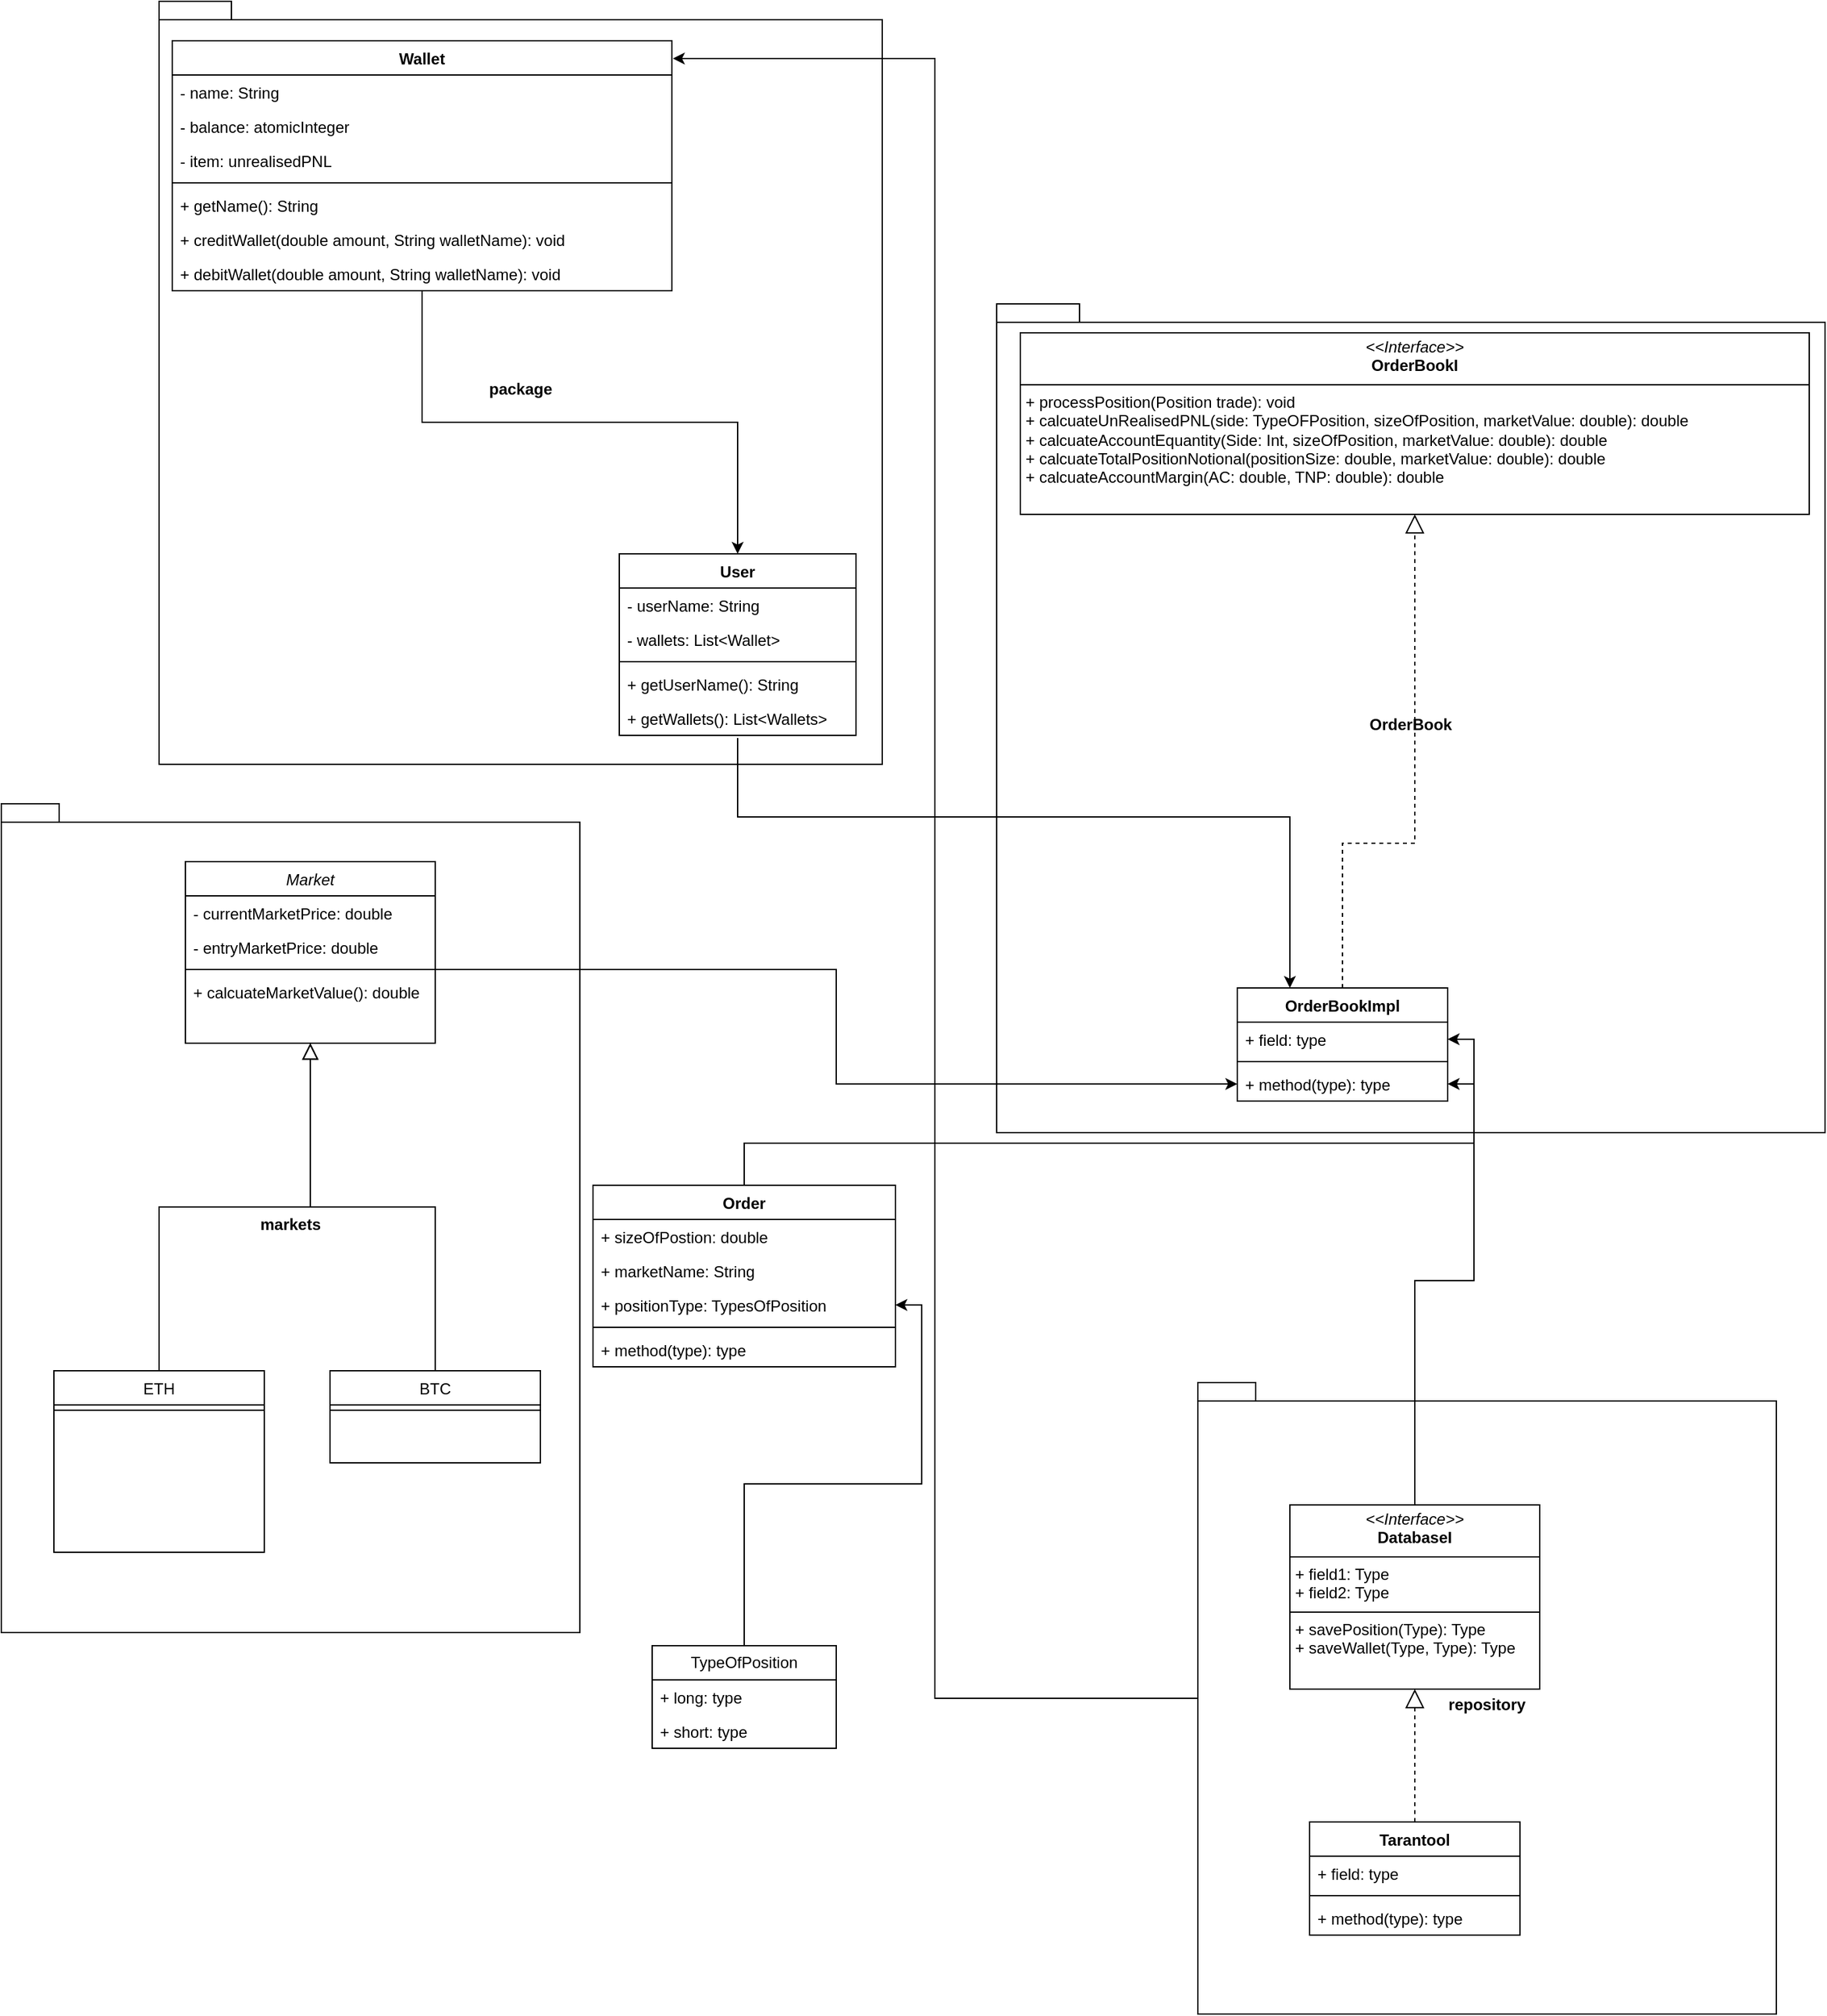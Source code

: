 <mxfile version="24.1.0" type="device" pages="2">
  <diagram id="C5RBs43oDa-KdzZeNtuy" name="ClassDiagram">
    <mxGraphModel dx="1036" dy="1871" grid="1" gridSize="10" guides="1" tooltips="1" connect="1" arrows="1" fold="1" page="1" pageScale="1" pageWidth="827" pageHeight="1169" math="0" shadow="0">
      <root>
        <mxCell id="WIyWlLk6GJQsqaUBKTNV-0" />
        <mxCell id="WIyWlLk6GJQsqaUBKTNV-1" parent="WIyWlLk6GJQsqaUBKTNV-0" />
        <mxCell id="fhXPJmBwoBWdnVWzUD49-71" value="markets" style="shape=folder;fontStyle=1;spacingTop=10;tabWidth=40;tabHeight=14;tabPosition=left;html=1;whiteSpace=wrap;" parent="WIyWlLk6GJQsqaUBKTNV-1" vertex="1">
          <mxGeometry x="70" y="600" width="440" height="630" as="geometry" />
        </mxCell>
        <mxCell id="fhXPJmBwoBWdnVWzUD49-70" value="OrderBook" style="shape=folder;fontStyle=1;spacingTop=10;tabWidth=40;tabHeight=14;tabPosition=left;html=1;whiteSpace=wrap;" parent="WIyWlLk6GJQsqaUBKTNV-1" vertex="1">
          <mxGeometry x="827" y="220" width="630" height="630" as="geometry" />
        </mxCell>
        <mxCell id="fhXPJmBwoBWdnVWzUD49-67" value="repository" style="shape=folder;fontStyle=1;spacingTop=10;tabWidth=40;tabHeight=14;tabPosition=left;html=1;whiteSpace=wrap;" parent="WIyWlLk6GJQsqaUBKTNV-1" vertex="1">
          <mxGeometry x="980" y="1040" width="440" height="480" as="geometry" />
        </mxCell>
        <mxCell id="fhXPJmBwoBWdnVWzUD49-37" value="Order" style="swimlane;fontStyle=1;align=center;verticalAlign=top;childLayout=stackLayout;horizontal=1;startSize=26;horizontalStack=0;resizeParent=1;resizeParentMax=0;resizeLast=0;collapsible=1;marginBottom=0;whiteSpace=wrap;html=1;" parent="WIyWlLk6GJQsqaUBKTNV-1" vertex="1">
          <mxGeometry x="520" y="890" width="230" height="138" as="geometry" />
        </mxCell>
        <mxCell id="fhXPJmBwoBWdnVWzUD49-38" value="+ sizeOfPostion: double" style="text;strokeColor=none;fillColor=none;align=left;verticalAlign=top;spacingLeft=4;spacingRight=4;overflow=hidden;rotatable=0;points=[[0,0.5],[1,0.5]];portConstraint=eastwest;whiteSpace=wrap;html=1;" parent="fhXPJmBwoBWdnVWzUD49-37" vertex="1">
          <mxGeometry y="26" width="230" height="26" as="geometry" />
        </mxCell>
        <mxCell id="fhXPJmBwoBWdnVWzUD49-66" value="+ marketName: String" style="text;strokeColor=none;fillColor=none;align=left;verticalAlign=top;spacingLeft=4;spacingRight=4;overflow=hidden;rotatable=0;points=[[0,0.5],[1,0.5]];portConstraint=eastwest;whiteSpace=wrap;html=1;" parent="fhXPJmBwoBWdnVWzUD49-37" vertex="1">
          <mxGeometry y="52" width="230" height="26" as="geometry" />
        </mxCell>
        <mxCell id="fhXPJmBwoBWdnVWzUD49-49" value="+ positionType: TypesOfPosition" style="text;strokeColor=none;fillColor=none;align=left;verticalAlign=top;spacingLeft=4;spacingRight=4;overflow=hidden;rotatable=0;points=[[0,0.5],[1,0.5]];portConstraint=eastwest;whiteSpace=wrap;html=1;" parent="fhXPJmBwoBWdnVWzUD49-37" vertex="1">
          <mxGeometry y="78" width="230" height="26" as="geometry" />
        </mxCell>
        <mxCell id="fhXPJmBwoBWdnVWzUD49-39" value="" style="line;strokeWidth=1;fillColor=none;align=left;verticalAlign=middle;spacingTop=-1;spacingLeft=3;spacingRight=3;rotatable=0;labelPosition=right;points=[];portConstraint=eastwest;strokeColor=inherit;" parent="fhXPJmBwoBWdnVWzUD49-37" vertex="1">
          <mxGeometry y="104" width="230" height="8" as="geometry" />
        </mxCell>
        <mxCell id="fhXPJmBwoBWdnVWzUD49-40" value="+ method(type): type" style="text;strokeColor=none;fillColor=none;align=left;verticalAlign=top;spacingLeft=4;spacingRight=4;overflow=hidden;rotatable=0;points=[[0,0.5],[1,0.5]];portConstraint=eastwest;whiteSpace=wrap;html=1;" parent="fhXPJmBwoBWdnVWzUD49-37" vertex="1">
          <mxGeometry y="112" width="230" height="26" as="geometry" />
        </mxCell>
        <mxCell id="fhXPJmBwoBWdnVWzUD49-20" value="Tarantool" style="swimlane;fontStyle=1;align=center;verticalAlign=top;childLayout=stackLayout;horizontal=1;startSize=26;horizontalStack=0;resizeParent=1;resizeParentMax=0;resizeLast=0;collapsible=1;marginBottom=0;whiteSpace=wrap;html=1;" parent="WIyWlLk6GJQsqaUBKTNV-1" vertex="1">
          <mxGeometry x="1065" y="1374" width="160" height="86" as="geometry" />
        </mxCell>
        <mxCell id="fhXPJmBwoBWdnVWzUD49-21" value="+ field: type" style="text;strokeColor=none;fillColor=none;align=left;verticalAlign=top;spacingLeft=4;spacingRight=4;overflow=hidden;rotatable=0;points=[[0,0.5],[1,0.5]];portConstraint=eastwest;whiteSpace=wrap;html=1;" parent="fhXPJmBwoBWdnVWzUD49-20" vertex="1">
          <mxGeometry y="26" width="160" height="26" as="geometry" />
        </mxCell>
        <mxCell id="fhXPJmBwoBWdnVWzUD49-22" value="" style="line;strokeWidth=1;fillColor=none;align=left;verticalAlign=middle;spacingTop=-1;spacingLeft=3;spacingRight=3;rotatable=0;labelPosition=right;points=[];portConstraint=eastwest;strokeColor=inherit;" parent="fhXPJmBwoBWdnVWzUD49-20" vertex="1">
          <mxGeometry y="52" width="160" height="8" as="geometry" />
        </mxCell>
        <mxCell id="fhXPJmBwoBWdnVWzUD49-23" value="+ method(type): type" style="text;strokeColor=none;fillColor=none;align=left;verticalAlign=top;spacingLeft=4;spacingRight=4;overflow=hidden;rotatable=0;points=[[0,0.5],[1,0.5]];portConstraint=eastwest;whiteSpace=wrap;html=1;" parent="fhXPJmBwoBWdnVWzUD49-20" vertex="1">
          <mxGeometry y="60" width="160" height="26" as="geometry" />
        </mxCell>
        <mxCell id="fhXPJmBwoBWdnVWzUD49-19" value="&lt;p style=&quot;margin:0px;margin-top:4px;text-align:center;&quot;&gt;&lt;i&gt;&amp;lt;&amp;lt;Interface&amp;gt;&amp;gt;&lt;/i&gt;&lt;br&gt;&lt;b&gt;DatabaseI&lt;/b&gt;&lt;/p&gt;&lt;hr size=&quot;1&quot; style=&quot;border-style:solid;&quot;&gt;&lt;p style=&quot;margin:0px;margin-left:4px;&quot;&gt;+ field1: Type&lt;br&gt;+ field2: Type&lt;/p&gt;&lt;hr size=&quot;1&quot; style=&quot;border-style:solid;&quot;&gt;&lt;p style=&quot;margin:0px;margin-left:4px;&quot;&gt;+ savePosition(Type): Type&lt;br&gt;+ saveWallet(Type, Type): Type&lt;/p&gt;" style="verticalAlign=top;align=left;overflow=fill;html=1;whiteSpace=wrap;" parent="WIyWlLk6GJQsqaUBKTNV-1" vertex="1">
          <mxGeometry x="1050" y="1133" width="190" height="140" as="geometry" />
        </mxCell>
        <mxCell id="fhXPJmBwoBWdnVWzUD49-25" value="" style="endArrow=block;dashed=1;endFill=0;endSize=12;html=1;rounded=0;entryX=0.5;entryY=1;entryDx=0;entryDy=0;exitX=0.5;exitY=0;exitDx=0;exitDy=0;" parent="WIyWlLk6GJQsqaUBKTNV-1" source="fhXPJmBwoBWdnVWzUD49-20" target="fhXPJmBwoBWdnVWzUD49-19" edge="1">
          <mxGeometry width="160" relative="1" as="geometry">
            <mxPoint x="580" y="1231" as="sourcePoint" />
            <mxPoint x="740" y="1231" as="targetPoint" />
          </mxGeometry>
        </mxCell>
        <mxCell id="fhXPJmBwoBWdnVWzUD49-69" value="package" style="shape=folder;fontStyle=1;spacingTop=10;tabWidth=40;tabHeight=14;tabPosition=left;html=1;whiteSpace=wrap;" parent="WIyWlLk6GJQsqaUBKTNV-1" vertex="1">
          <mxGeometry x="190" y="-10" width="550" height="580" as="geometry" />
        </mxCell>
        <mxCell id="fhXPJmBwoBWdnVWzUD49-29" value="Wallet" style="swimlane;fontStyle=1;align=center;verticalAlign=top;childLayout=stackLayout;horizontal=1;startSize=26;horizontalStack=0;resizeParent=1;resizeParentMax=0;resizeLast=0;collapsible=1;marginBottom=0;whiteSpace=wrap;html=1;" parent="WIyWlLk6GJQsqaUBKTNV-1" vertex="1">
          <mxGeometry x="200" y="20" width="380" height="190" as="geometry" />
        </mxCell>
        <mxCell id="fhXPJmBwoBWdnVWzUD49-30" value="- name: String" style="text;strokeColor=none;fillColor=none;align=left;verticalAlign=top;spacingLeft=4;spacingRight=4;overflow=hidden;rotatable=0;points=[[0,0.5],[1,0.5]];portConstraint=eastwest;whiteSpace=wrap;html=1;" parent="fhXPJmBwoBWdnVWzUD49-29" vertex="1">
          <mxGeometry y="26" width="380" height="26" as="geometry" />
        </mxCell>
        <mxCell id="fhXPJmBwoBWdnVWzUD49-11" value="- balance: atomicInteger" style="text;strokeColor=none;fillColor=none;align=left;verticalAlign=top;spacingLeft=4;spacingRight=4;overflow=hidden;rotatable=0;points=[[0,0.5],[1,0.5]];portConstraint=eastwest;whiteSpace=wrap;html=1;" parent="fhXPJmBwoBWdnVWzUD49-29" vertex="1">
          <mxGeometry y="52" width="380" height="26" as="geometry" />
        </mxCell>
        <mxCell id="fhXPJmBwoBWdnVWzUD49-44" value="- item: unrealisedPNL" style="text;strokeColor=none;fillColor=none;align=left;verticalAlign=top;spacingLeft=4;spacingRight=4;overflow=hidden;rotatable=0;points=[[0,0.5],[1,0.5]];portConstraint=eastwest;whiteSpace=wrap;html=1;" parent="fhXPJmBwoBWdnVWzUD49-29" vertex="1">
          <mxGeometry y="78" width="380" height="26" as="geometry" />
        </mxCell>
        <mxCell id="fhXPJmBwoBWdnVWzUD49-31" value="" style="line;strokeWidth=1;fillColor=none;align=left;verticalAlign=middle;spacingTop=-1;spacingLeft=3;spacingRight=3;rotatable=0;labelPosition=right;points=[];portConstraint=eastwest;strokeColor=inherit;" parent="fhXPJmBwoBWdnVWzUD49-29" vertex="1">
          <mxGeometry y="104" width="380" height="8" as="geometry" />
        </mxCell>
        <mxCell id="fhXPJmBwoBWdnVWzUD49-32" value="+ getName(): String" style="text;strokeColor=none;fillColor=none;align=left;verticalAlign=top;spacingLeft=4;spacingRight=4;overflow=hidden;rotatable=0;points=[[0,0.5],[1,0.5]];portConstraint=eastwest;whiteSpace=wrap;html=1;" parent="fhXPJmBwoBWdnVWzUD49-29" vertex="1">
          <mxGeometry y="112" width="380" height="26" as="geometry" />
        </mxCell>
        <mxCell id="fhXPJmBwoBWdnVWzUD49-42" value="+ creditWallet(double amount, String walletName): void" style="text;strokeColor=none;fillColor=none;align=left;verticalAlign=top;spacingLeft=4;spacingRight=4;overflow=hidden;rotatable=0;points=[[0,0.5],[1,0.5]];portConstraint=eastwest;whiteSpace=wrap;html=1;" parent="fhXPJmBwoBWdnVWzUD49-29" vertex="1">
          <mxGeometry y="138" width="380" height="26" as="geometry" />
        </mxCell>
        <mxCell id="fhXPJmBwoBWdnVWzUD49-43" value="+ debitWallet(double amount, String walletName): void" style="text;strokeColor=none;fillColor=none;align=left;verticalAlign=top;spacingLeft=4;spacingRight=4;overflow=hidden;rotatable=0;points=[[0,0.5],[1,0.5]];portConstraint=eastwest;whiteSpace=wrap;html=1;" parent="fhXPJmBwoBWdnVWzUD49-29" vertex="1">
          <mxGeometry y="164" width="380" height="26" as="geometry" />
        </mxCell>
        <mxCell id="fhXPJmBwoBWdnVWzUD49-47" style="edgeStyle=orthogonalEdgeStyle;rounded=0;orthogonalLoop=1;jettySize=auto;html=1;entryX=0.5;entryY=0;entryDx=0;entryDy=0;" parent="WIyWlLk6GJQsqaUBKTNV-1" source="fhXPJmBwoBWdnVWzUD49-29" target="fhXPJmBwoBWdnVWzUD49-10" edge="1">
          <mxGeometry relative="1" as="geometry" />
        </mxCell>
        <mxCell id="fhXPJmBwoBWdnVWzUD49-10" value="User" style="swimlane;fontStyle=1;align=center;verticalAlign=top;childLayout=stackLayout;horizontal=1;startSize=26;horizontalStack=0;resizeParent=1;resizeParentMax=0;resizeLast=0;collapsible=1;marginBottom=0;whiteSpace=wrap;html=1;" parent="WIyWlLk6GJQsqaUBKTNV-1" vertex="1">
          <mxGeometry x="540" y="410" width="180" height="138" as="geometry" />
        </mxCell>
        <mxCell id="fhXPJmBwoBWdnVWzUD49-27" value="- userName: String" style="text;strokeColor=none;fillColor=none;align=left;verticalAlign=top;spacingLeft=4;spacingRight=4;overflow=hidden;rotatable=0;points=[[0,0.5],[1,0.5]];portConstraint=eastwest;whiteSpace=wrap;html=1;" parent="fhXPJmBwoBWdnVWzUD49-10" vertex="1">
          <mxGeometry y="26" width="180" height="26" as="geometry" />
        </mxCell>
        <mxCell id="fhXPJmBwoBWdnVWzUD49-36" value="- wallets: List&amp;lt;Wallet&amp;gt;" style="text;strokeColor=none;fillColor=none;align=left;verticalAlign=top;spacingLeft=4;spacingRight=4;overflow=hidden;rotatable=0;points=[[0,0.5],[1,0.5]];portConstraint=eastwest;whiteSpace=wrap;html=1;" parent="fhXPJmBwoBWdnVWzUD49-10" vertex="1">
          <mxGeometry y="52" width="180" height="26" as="geometry" />
        </mxCell>
        <mxCell id="fhXPJmBwoBWdnVWzUD49-12" value="" style="line;strokeWidth=1;fillColor=none;align=left;verticalAlign=middle;spacingTop=-1;spacingLeft=3;spacingRight=3;rotatable=0;labelPosition=right;points=[];portConstraint=eastwest;strokeColor=inherit;" parent="fhXPJmBwoBWdnVWzUD49-10" vertex="1">
          <mxGeometry y="78" width="180" height="8" as="geometry" />
        </mxCell>
        <mxCell id="fhXPJmBwoBWdnVWzUD49-13" value="+ getUserName(): String" style="text;strokeColor=none;fillColor=none;align=left;verticalAlign=top;spacingLeft=4;spacingRight=4;overflow=hidden;rotatable=0;points=[[0,0.5],[1,0.5]];portConstraint=eastwest;whiteSpace=wrap;html=1;" parent="fhXPJmBwoBWdnVWzUD49-10" vertex="1">
          <mxGeometry y="86" width="180" height="26" as="geometry" />
        </mxCell>
        <mxCell id="fhXPJmBwoBWdnVWzUD49-35" value="+ getWallets(): List&amp;lt;Wallets&amp;gt;" style="text;strokeColor=none;fillColor=none;align=left;verticalAlign=top;spacingLeft=4;spacingRight=4;overflow=hidden;rotatable=0;points=[[0,0.5],[1,0.5]];portConstraint=eastwest;whiteSpace=wrap;html=1;" parent="fhXPJmBwoBWdnVWzUD49-10" vertex="1">
          <mxGeometry y="112" width="180" height="26" as="geometry" />
        </mxCell>
        <mxCell id="fhXPJmBwoBWdnVWzUD49-68" style="edgeStyle=orthogonalEdgeStyle;rounded=0;orthogonalLoop=1;jettySize=auto;html=1;entryX=1.002;entryY=0.071;entryDx=0;entryDy=0;entryPerimeter=0;" parent="WIyWlLk6GJQsqaUBKTNV-1" source="fhXPJmBwoBWdnVWzUD49-67" target="fhXPJmBwoBWdnVWzUD49-29" edge="1">
          <mxGeometry relative="1" as="geometry" />
        </mxCell>
        <mxCell id="fhXPJmBwoBWdnVWzUD49-4" value="&lt;p style=&quot;margin:0px;margin-top:4px;text-align:center;&quot;&gt;&lt;i&gt;&amp;lt;&amp;lt;Interface&amp;gt;&amp;gt;&lt;/i&gt;&lt;br&gt;&lt;b&gt;OrderBookI&lt;/b&gt;&lt;/p&gt;&lt;hr size=&quot;1&quot; style=&quot;border-style:solid;&quot;&gt;&lt;p style=&quot;margin:0px;margin-left:4px;&quot;&gt;+ processPosition(Position trade): void&lt;br&gt;+&lt;span style=&quot;background-color: initial;&quot;&gt;&amp;nbsp;calcuateUnRealisedPNL(side: TypeOFPosition, sizeOfPosition, marketValue: double): double&lt;/span&gt;&lt;/p&gt;&lt;p style=&quot;margin:0px;margin-left:4px;&quot;&gt;+ calcuateAccountEquantity(Side: Int, sizeOfPosition, marketValue: double): double&lt;br&gt;&lt;/p&gt;&lt;p style=&quot;margin:0px;margin-left:4px;&quot;&gt;+ calcuateTotalPositionNotional(positionSize: double, marketValue: double): double&lt;br&gt;&lt;/p&gt;&lt;p style=&quot;margin:0px;margin-left:4px;&quot;&gt;+ calcuateAccountMargin(AC: double, TNP: double): double&lt;br&gt;&lt;/p&gt;" style="verticalAlign=top;align=left;overflow=fill;html=1;whiteSpace=wrap;" parent="WIyWlLk6GJQsqaUBKTNV-1" vertex="1">
          <mxGeometry x="845" y="242" width="600" height="138" as="geometry" />
        </mxCell>
        <mxCell id="fhXPJmBwoBWdnVWzUD49-9" value="" style="endArrow=block;dashed=1;endFill=0;endSize=12;html=1;rounded=0;exitX=0.5;exitY=0;exitDx=0;exitDy=0;entryX=0.5;entryY=1;entryDx=0;entryDy=0;" parent="WIyWlLk6GJQsqaUBKTNV-1" source="fhXPJmBwoBWdnVWzUD49-5" target="fhXPJmBwoBWdnVWzUD49-4" edge="1">
          <mxGeometry width="160" relative="1" as="geometry">
            <mxPoint x="540" y="500" as="sourcePoint" />
            <mxPoint x="700" y="500" as="targetPoint" />
            <Array as="points">
              <mxPoint x="1090" y="670" />
              <mxPoint x="1090" y="630" />
              <mxPoint x="1145" y="630" />
            </Array>
          </mxGeometry>
        </mxCell>
        <mxCell id="fhXPJmBwoBWdnVWzUD49-5" value="OrderBookImpl" style="swimlane;fontStyle=1;align=center;verticalAlign=top;childLayout=stackLayout;horizontal=1;startSize=26;horizontalStack=0;resizeParent=1;resizeParentMax=0;resizeLast=0;collapsible=1;marginBottom=0;whiteSpace=wrap;html=1;" parent="WIyWlLk6GJQsqaUBKTNV-1" vertex="1">
          <mxGeometry x="1010" y="740" width="160" height="86" as="geometry" />
        </mxCell>
        <mxCell id="fhXPJmBwoBWdnVWzUD49-6" value="+ field: type" style="text;strokeColor=none;fillColor=none;align=left;verticalAlign=top;spacingLeft=4;spacingRight=4;overflow=hidden;rotatable=0;points=[[0,0.5],[1,0.5]];portConstraint=eastwest;whiteSpace=wrap;html=1;" parent="fhXPJmBwoBWdnVWzUD49-5" vertex="1">
          <mxGeometry y="26" width="160" height="26" as="geometry" />
        </mxCell>
        <mxCell id="fhXPJmBwoBWdnVWzUD49-7" value="" style="line;strokeWidth=1;fillColor=none;align=left;verticalAlign=middle;spacingTop=-1;spacingLeft=3;spacingRight=3;rotatable=0;labelPosition=right;points=[];portConstraint=eastwest;strokeColor=inherit;" parent="fhXPJmBwoBWdnVWzUD49-5" vertex="1">
          <mxGeometry y="52" width="160" height="8" as="geometry" />
        </mxCell>
        <mxCell id="fhXPJmBwoBWdnVWzUD49-8" value="+ method(type): type" style="text;strokeColor=none;fillColor=none;align=left;verticalAlign=top;spacingLeft=4;spacingRight=4;overflow=hidden;rotatable=0;points=[[0,0.5],[1,0.5]];portConstraint=eastwest;whiteSpace=wrap;html=1;" parent="fhXPJmBwoBWdnVWzUD49-5" vertex="1">
          <mxGeometry y="60" width="160" height="26" as="geometry" />
        </mxCell>
        <mxCell id="fhXPJmBwoBWdnVWzUD49-16" style="edgeStyle=orthogonalEdgeStyle;rounded=0;orthogonalLoop=1;jettySize=auto;html=1;entryX=0.25;entryY=0;entryDx=0;entryDy=0;" parent="WIyWlLk6GJQsqaUBKTNV-1" target="fhXPJmBwoBWdnVWzUD49-5" edge="1">
          <mxGeometry relative="1" as="geometry">
            <mxPoint x="630" y="550" as="sourcePoint" />
            <Array as="points">
              <mxPoint x="630" y="610" />
              <mxPoint x="1050" y="610" />
            </Array>
          </mxGeometry>
        </mxCell>
        <mxCell id="fhXPJmBwoBWdnVWzUD49-56" style="edgeStyle=orthogonalEdgeStyle;rounded=0;orthogonalLoop=1;jettySize=auto;html=1;entryX=0;entryY=0.5;entryDx=0;entryDy=0;" parent="WIyWlLk6GJQsqaUBKTNV-1" source="zkfFHV4jXpPFQw0GAbJ--4" target="fhXPJmBwoBWdnVWzUD49-8" edge="1">
          <mxGeometry relative="1" as="geometry" />
        </mxCell>
        <mxCell id="fhXPJmBwoBWdnVWzUD49-28" style="edgeStyle=orthogonalEdgeStyle;rounded=0;orthogonalLoop=1;jettySize=auto;html=1;entryX=1;entryY=0.5;entryDx=0;entryDy=0;" parent="WIyWlLk6GJQsqaUBKTNV-1" source="fhXPJmBwoBWdnVWzUD49-19" target="fhXPJmBwoBWdnVWzUD49-6" edge="1">
          <mxGeometry relative="1" as="geometry" />
        </mxCell>
        <mxCell id="fhXPJmBwoBWdnVWzUD49-41" style="edgeStyle=orthogonalEdgeStyle;rounded=0;orthogonalLoop=1;jettySize=auto;html=1;entryX=1;entryY=0.5;entryDx=0;entryDy=0;" parent="WIyWlLk6GJQsqaUBKTNV-1" source="fhXPJmBwoBWdnVWzUD49-37" target="fhXPJmBwoBWdnVWzUD49-8" edge="1">
          <mxGeometry relative="1" as="geometry" />
        </mxCell>
        <mxCell id="zkfFHV4jXpPFQw0GAbJ--0" value="Market" style="swimlane;fontStyle=2;align=center;verticalAlign=top;childLayout=stackLayout;horizontal=1;startSize=26;horizontalStack=0;resizeParent=1;resizeLast=0;collapsible=1;marginBottom=0;rounded=0;shadow=0;strokeWidth=1;" parent="WIyWlLk6GJQsqaUBKTNV-1" vertex="1">
          <mxGeometry x="210" y="644" width="190" height="138" as="geometry">
            <mxRectangle x="230" y="140" width="160" height="26" as="alternateBounds" />
          </mxGeometry>
        </mxCell>
        <mxCell id="zkfFHV4jXpPFQw0GAbJ--2" value="- currentMarketPrice: double" style="text;align=left;verticalAlign=top;spacingLeft=4;spacingRight=4;overflow=hidden;rotatable=0;points=[[0,0.5],[1,0.5]];portConstraint=eastwest;rounded=0;shadow=0;html=0;" parent="zkfFHV4jXpPFQw0GAbJ--0" vertex="1">
          <mxGeometry y="26" width="190" height="26" as="geometry" />
        </mxCell>
        <mxCell id="zkfFHV4jXpPFQw0GAbJ--3" value="- entryMarketPrice: double" style="text;align=left;verticalAlign=top;spacingLeft=4;spacingRight=4;overflow=hidden;rotatable=0;points=[[0,0.5],[1,0.5]];portConstraint=eastwest;rounded=0;shadow=0;html=0;" parent="zkfFHV4jXpPFQw0GAbJ--0" vertex="1">
          <mxGeometry y="52" width="190" height="26" as="geometry" />
        </mxCell>
        <mxCell id="zkfFHV4jXpPFQw0GAbJ--4" value="" style="line;html=1;strokeWidth=1;align=left;verticalAlign=middle;spacingTop=-1;spacingLeft=3;spacingRight=3;rotatable=0;labelPosition=right;points=[];portConstraint=eastwest;" parent="zkfFHV4jXpPFQw0GAbJ--0" vertex="1">
          <mxGeometry y="78" width="190" height="8" as="geometry" />
        </mxCell>
        <mxCell id="4oNLJHua5KfpWHmig3Dn-5" value="+ calcuateMarketValue(): double" style="text;strokeColor=none;fillColor=none;align=left;verticalAlign=top;spacingLeft=4;spacingRight=4;overflow=hidden;rotatable=0;points=[[0,0.5],[1,0.5]];portConstraint=eastwest;whiteSpace=wrap;html=1;" parent="zkfFHV4jXpPFQw0GAbJ--0" vertex="1">
          <mxGeometry y="86" width="190" height="26" as="geometry" />
        </mxCell>
        <mxCell id="zkfFHV4jXpPFQw0GAbJ--6" value="ETH" style="swimlane;fontStyle=0;align=center;verticalAlign=top;childLayout=stackLayout;horizontal=1;startSize=26;horizontalStack=0;resizeParent=1;resizeLast=0;collapsible=1;marginBottom=0;rounded=0;shadow=0;strokeWidth=1;" parent="WIyWlLk6GJQsqaUBKTNV-1" vertex="1">
          <mxGeometry x="110" y="1031" width="160" height="138" as="geometry">
            <mxRectangle x="130" y="380" width="160" height="26" as="alternateBounds" />
          </mxGeometry>
        </mxCell>
        <mxCell id="zkfFHV4jXpPFQw0GAbJ--9" value="" style="line;html=1;strokeWidth=1;align=left;verticalAlign=middle;spacingTop=-1;spacingLeft=3;spacingRight=3;rotatable=0;labelPosition=right;points=[];portConstraint=eastwest;" parent="zkfFHV4jXpPFQw0GAbJ--6" vertex="1">
          <mxGeometry y="26" width="160" height="8" as="geometry" />
        </mxCell>
        <mxCell id="zkfFHV4jXpPFQw0GAbJ--13" value="BTC" style="swimlane;fontStyle=0;align=center;verticalAlign=top;childLayout=stackLayout;horizontal=1;startSize=26;horizontalStack=0;resizeParent=1;resizeLast=0;collapsible=1;marginBottom=0;rounded=0;shadow=0;strokeWidth=1;" parent="WIyWlLk6GJQsqaUBKTNV-1" vertex="1">
          <mxGeometry x="320" y="1031" width="160" height="70" as="geometry">
            <mxRectangle x="340" y="380" width="170" height="26" as="alternateBounds" />
          </mxGeometry>
        </mxCell>
        <mxCell id="zkfFHV4jXpPFQw0GAbJ--15" value="" style="line;html=1;strokeWidth=1;align=left;verticalAlign=middle;spacingTop=-1;spacingLeft=3;spacingRight=3;rotatable=0;labelPosition=right;points=[];portConstraint=eastwest;" parent="zkfFHV4jXpPFQw0GAbJ--13" vertex="1">
          <mxGeometry y="26" width="160" height="8" as="geometry" />
        </mxCell>
        <mxCell id="zkfFHV4jXpPFQw0GAbJ--16" value="" style="endArrow=block;endSize=10;endFill=0;shadow=0;strokeWidth=1;rounded=0;curved=0;edgeStyle=elbowEdgeStyle;elbow=vertical;" parent="WIyWlLk6GJQsqaUBKTNV-1" source="zkfFHV4jXpPFQw0GAbJ--13" target="zkfFHV4jXpPFQw0GAbJ--0" edge="1">
          <mxGeometry width="160" relative="1" as="geometry">
            <mxPoint x="200" y="1044" as="sourcePoint" />
            <mxPoint x="300" y="942" as="targetPoint" />
          </mxGeometry>
        </mxCell>
        <mxCell id="zkfFHV4jXpPFQw0GAbJ--12" value="" style="endArrow=block;endSize=10;endFill=0;shadow=0;strokeWidth=1;rounded=0;curved=0;edgeStyle=elbowEdgeStyle;elbow=vertical;" parent="WIyWlLk6GJQsqaUBKTNV-1" source="zkfFHV4jXpPFQw0GAbJ--6" target="zkfFHV4jXpPFQw0GAbJ--0" edge="1">
          <mxGeometry width="160" relative="1" as="geometry">
            <mxPoint x="190" y="874" as="sourcePoint" />
            <mxPoint x="190" y="874" as="targetPoint" />
          </mxGeometry>
        </mxCell>
        <mxCell id="fhXPJmBwoBWdnVWzUD49-87" style="edgeStyle=orthogonalEdgeStyle;rounded=0;orthogonalLoop=1;jettySize=auto;html=1;entryX=1;entryY=0.5;entryDx=0;entryDy=0;" parent="WIyWlLk6GJQsqaUBKTNV-1" source="fhXPJmBwoBWdnVWzUD49-83" target="fhXPJmBwoBWdnVWzUD49-49" edge="1">
          <mxGeometry relative="1" as="geometry" />
        </mxCell>
        <mxCell id="fhXPJmBwoBWdnVWzUD49-83" value="TypeOfPosition" style="swimlane;fontStyle=0;childLayout=stackLayout;horizontal=1;startSize=26;fillColor=none;horizontalStack=0;resizeParent=1;resizeParentMax=0;resizeLast=0;collapsible=1;marginBottom=0;whiteSpace=wrap;html=1;" parent="WIyWlLk6GJQsqaUBKTNV-1" vertex="1">
          <mxGeometry x="565" y="1240" width="140" height="78" as="geometry" />
        </mxCell>
        <mxCell id="fhXPJmBwoBWdnVWzUD49-84" value="+ long: type" style="text;strokeColor=none;fillColor=none;align=left;verticalAlign=top;spacingLeft=4;spacingRight=4;overflow=hidden;rotatable=0;points=[[0,0.5],[1,0.5]];portConstraint=eastwest;whiteSpace=wrap;html=1;" parent="fhXPJmBwoBWdnVWzUD49-83" vertex="1">
          <mxGeometry y="26" width="140" height="26" as="geometry" />
        </mxCell>
        <mxCell id="fhXPJmBwoBWdnVWzUD49-85" value="+ short: type" style="text;strokeColor=none;fillColor=none;align=left;verticalAlign=top;spacingLeft=4;spacingRight=4;overflow=hidden;rotatable=0;points=[[0,0.5],[1,0.5]];portConstraint=eastwest;whiteSpace=wrap;html=1;" parent="fhXPJmBwoBWdnVWzUD49-83" vertex="1">
          <mxGeometry y="52" width="140" height="26" as="geometry" />
        </mxCell>
      </root>
    </mxGraphModel>
  </diagram>
  <diagram id="W6zKqfTzjmTnus5-9HNB" name="DB-Entity">
    <mxGraphModel dx="1863" dy="702" grid="1" gridSize="10" guides="1" tooltips="1" connect="1" arrows="1" fold="1" page="1" pageScale="1" pageWidth="827" pageHeight="1169" math="0" shadow="0">
      <root>
        <mxCell id="0" />
        <mxCell id="1" parent="0" />
        <mxCell id="6IONV0AU6iBCDfEvshBB-1" value="Position" style="shape=table;startSize=30;container=1;collapsible=1;childLayout=tableLayout;fixedRows=1;rowLines=0;fontStyle=1;align=center;resizeLast=1;html=1;" parent="1" vertex="1">
          <mxGeometry x="40" y="330" width="180" height="240" as="geometry" />
        </mxCell>
        <mxCell id="6IONV0AU6iBCDfEvshBB-2" value="" style="shape=tableRow;horizontal=0;startSize=0;swimlaneHead=0;swimlaneBody=0;fillColor=none;collapsible=0;dropTarget=0;points=[[0,0.5],[1,0.5]];portConstraint=eastwest;top=0;left=0;right=0;bottom=1;" parent="6IONV0AU6iBCDfEvshBB-1" vertex="1">
          <mxGeometry y="30" width="180" height="30" as="geometry" />
        </mxCell>
        <mxCell id="6IONV0AU6iBCDfEvshBB-3" value="PK" style="shape=partialRectangle;connectable=0;fillColor=none;top=0;left=0;bottom=0;right=0;fontStyle=1;overflow=hidden;whiteSpace=wrap;html=1;" parent="6IONV0AU6iBCDfEvshBB-2" vertex="1">
          <mxGeometry width="30" height="30" as="geometry">
            <mxRectangle width="30" height="30" as="alternateBounds" />
          </mxGeometry>
        </mxCell>
        <mxCell id="6IONV0AU6iBCDfEvshBB-4" value="positionID" style="shape=partialRectangle;connectable=0;fillColor=none;top=0;left=0;bottom=0;right=0;align=left;spacingLeft=6;fontStyle=5;overflow=hidden;whiteSpace=wrap;html=1;" parent="6IONV0AU6iBCDfEvshBB-2" vertex="1">
          <mxGeometry x="30" width="150" height="30" as="geometry">
            <mxRectangle width="150" height="30" as="alternateBounds" />
          </mxGeometry>
        </mxCell>
        <mxCell id="6IONV0AU6iBCDfEvshBB-5" value="" style="shape=tableRow;horizontal=0;startSize=0;swimlaneHead=0;swimlaneBody=0;fillColor=none;collapsible=0;dropTarget=0;points=[[0,0.5],[1,0.5]];portConstraint=eastwest;top=0;left=0;right=0;bottom=0;" parent="6IONV0AU6iBCDfEvshBB-1" vertex="1">
          <mxGeometry y="60" width="180" height="30" as="geometry" />
        </mxCell>
        <mxCell id="6IONV0AU6iBCDfEvshBB-6" value="" style="shape=partialRectangle;connectable=0;fillColor=none;top=0;left=0;bottom=0;right=0;editable=1;overflow=hidden;whiteSpace=wrap;html=1;" parent="6IONV0AU6iBCDfEvshBB-5" vertex="1">
          <mxGeometry width="30" height="30" as="geometry">
            <mxRectangle width="30" height="30" as="alternateBounds" />
          </mxGeometry>
        </mxCell>
        <mxCell id="6IONV0AU6iBCDfEvshBB-7" value="Size" style="shape=partialRectangle;connectable=0;fillColor=none;top=0;left=0;bottom=0;right=0;align=left;spacingLeft=6;overflow=hidden;whiteSpace=wrap;html=1;" parent="6IONV0AU6iBCDfEvshBB-5" vertex="1">
          <mxGeometry x="30" width="150" height="30" as="geometry">
            <mxRectangle width="150" height="30" as="alternateBounds" />
          </mxGeometry>
        </mxCell>
        <mxCell id="6IONV0AU6iBCDfEvshBB-8" value="" style="shape=tableRow;horizontal=0;startSize=0;swimlaneHead=0;swimlaneBody=0;fillColor=none;collapsible=0;dropTarget=0;points=[[0,0.5],[1,0.5]];portConstraint=eastwest;top=0;left=0;right=0;bottom=0;" parent="6IONV0AU6iBCDfEvshBB-1" vertex="1">
          <mxGeometry y="90" width="180" height="30" as="geometry" />
        </mxCell>
        <mxCell id="6IONV0AU6iBCDfEvshBB-9" value="" style="shape=partialRectangle;connectable=0;fillColor=none;top=0;left=0;bottom=0;right=0;editable=1;overflow=hidden;whiteSpace=wrap;html=1;" parent="6IONV0AU6iBCDfEvshBB-8" vertex="1">
          <mxGeometry width="30" height="30" as="geometry">
            <mxRectangle width="30" height="30" as="alternateBounds" />
          </mxGeometry>
        </mxCell>
        <mxCell id="6IONV0AU6iBCDfEvshBB-10" value="type" style="shape=partialRectangle;connectable=0;fillColor=none;top=0;left=0;bottom=0;right=0;align=left;spacingLeft=6;overflow=hidden;whiteSpace=wrap;html=1;" parent="6IONV0AU6iBCDfEvshBB-8" vertex="1">
          <mxGeometry x="30" width="150" height="30" as="geometry">
            <mxRectangle width="150" height="30" as="alternateBounds" />
          </mxGeometry>
        </mxCell>
        <mxCell id="6IONV0AU6iBCDfEvshBB-14" value="" style="shape=tableRow;horizontal=0;startSize=0;swimlaneHead=0;swimlaneBody=0;fillColor=none;collapsible=0;dropTarget=0;points=[[0,0.5],[1,0.5]];portConstraint=eastwest;top=0;left=0;right=0;bottom=0;" parent="6IONV0AU6iBCDfEvshBB-1" vertex="1">
          <mxGeometry y="120" width="180" height="30" as="geometry" />
        </mxCell>
        <mxCell id="6IONV0AU6iBCDfEvshBB-15" value="" style="shape=partialRectangle;connectable=0;fillColor=none;top=0;left=0;bottom=0;right=0;editable=1;overflow=hidden;" parent="6IONV0AU6iBCDfEvshBB-14" vertex="1">
          <mxGeometry width="30" height="30" as="geometry">
            <mxRectangle width="30" height="30" as="alternateBounds" />
          </mxGeometry>
        </mxCell>
        <mxCell id="6IONV0AU6iBCDfEvshBB-16" value="market" style="shape=partialRectangle;connectable=0;fillColor=none;top=0;left=0;bottom=0;right=0;align=left;spacingLeft=6;overflow=hidden;" parent="6IONV0AU6iBCDfEvshBB-14" vertex="1">
          <mxGeometry x="30" width="150" height="30" as="geometry">
            <mxRectangle width="150" height="30" as="alternateBounds" />
          </mxGeometry>
        </mxCell>
        <mxCell id="fv7w2188CUp9a6Cy9XFU-1" value="" style="shape=tableRow;horizontal=0;startSize=0;swimlaneHead=0;swimlaneBody=0;fillColor=none;collapsible=0;dropTarget=0;points=[[0,0.5],[1,0.5]];portConstraint=eastwest;top=0;left=0;right=0;bottom=0;" parent="6IONV0AU6iBCDfEvshBB-1" vertex="1">
          <mxGeometry y="150" width="180" height="30" as="geometry" />
        </mxCell>
        <mxCell id="fv7w2188CUp9a6Cy9XFU-2" value="" style="shape=partialRectangle;connectable=0;fillColor=none;top=0;left=0;bottom=0;right=0;editable=1;overflow=hidden;" parent="fv7w2188CUp9a6Cy9XFU-1" vertex="1">
          <mxGeometry width="30" height="30" as="geometry">
            <mxRectangle width="30" height="30" as="alternateBounds" />
          </mxGeometry>
        </mxCell>
        <mxCell id="fv7w2188CUp9a6Cy9XFU-3" value="isexecuted" style="shape=partialRectangle;connectable=0;fillColor=none;top=0;left=0;bottom=0;right=0;align=left;spacingLeft=6;overflow=hidden;" parent="fv7w2188CUp9a6Cy9XFU-1" vertex="1">
          <mxGeometry x="30" width="150" height="30" as="geometry">
            <mxRectangle width="150" height="30" as="alternateBounds" />
          </mxGeometry>
        </mxCell>
        <mxCell id="fv7w2188CUp9a6Cy9XFU-4" value="" style="shape=tableRow;horizontal=0;startSize=0;swimlaneHead=0;swimlaneBody=0;fillColor=none;collapsible=0;dropTarget=0;points=[[0,0.5],[1,0.5]];portConstraint=eastwest;top=0;left=0;right=0;bottom=0;" parent="6IONV0AU6iBCDfEvshBB-1" vertex="1">
          <mxGeometry y="180" width="180" height="30" as="geometry" />
        </mxCell>
        <mxCell id="fv7w2188CUp9a6Cy9XFU-5" value="" style="shape=partialRectangle;connectable=0;fillColor=none;top=0;left=0;bottom=0;right=0;editable=1;overflow=hidden;" parent="fv7w2188CUp9a6Cy9XFU-4" vertex="1">
          <mxGeometry width="30" height="30" as="geometry">
            <mxRectangle width="30" height="30" as="alternateBounds" />
          </mxGeometry>
        </mxCell>
        <mxCell id="fv7w2188CUp9a6Cy9XFU-6" value="leverage" style="shape=partialRectangle;connectable=0;fillColor=none;top=0;left=0;bottom=0;right=0;align=left;spacingLeft=6;overflow=hidden;" parent="fv7w2188CUp9a6Cy9XFU-4" vertex="1">
          <mxGeometry x="30" width="150" height="30" as="geometry">
            <mxRectangle width="150" height="30" as="alternateBounds" />
          </mxGeometry>
        </mxCell>
        <mxCell id="6IONV0AU6iBCDfEvshBB-11" value="" style="shape=tableRow;horizontal=0;startSize=0;swimlaneHead=0;swimlaneBody=0;fillColor=none;collapsible=0;dropTarget=0;points=[[0,0.5],[1,0.5]];portConstraint=eastwest;top=0;left=0;right=0;bottom=0;" parent="6IONV0AU6iBCDfEvshBB-1" vertex="1">
          <mxGeometry y="210" width="180" height="30" as="geometry" />
        </mxCell>
        <mxCell id="6IONV0AU6iBCDfEvshBB-12" value="" style="shape=partialRectangle;connectable=0;fillColor=none;top=0;left=0;bottom=0;right=0;editable=1;overflow=hidden;whiteSpace=wrap;html=1;" parent="6IONV0AU6iBCDfEvshBB-11" vertex="1">
          <mxGeometry width="30" height="30" as="geometry">
            <mxRectangle width="30" height="30" as="alternateBounds" />
          </mxGeometry>
        </mxCell>
        <mxCell id="6IONV0AU6iBCDfEvshBB-13" value="" style="shape=partialRectangle;connectable=0;fillColor=none;top=0;left=0;bottom=0;right=0;align=left;spacingLeft=6;overflow=hidden;whiteSpace=wrap;html=1;" parent="6IONV0AU6iBCDfEvshBB-11" vertex="1">
          <mxGeometry x="30" width="150" height="30" as="geometry">
            <mxRectangle width="150" height="30" as="alternateBounds" />
          </mxGeometry>
        </mxCell>
        <mxCell id="6IONV0AU6iBCDfEvshBB-17" value="User" style="shape=table;startSize=30;container=1;collapsible=1;childLayout=tableLayout;fixedRows=1;rowLines=0;fontStyle=1;align=center;resizeLast=1;html=1;" parent="1" vertex="1">
          <mxGeometry x="330" y="180" width="180" height="150" as="geometry" />
        </mxCell>
        <mxCell id="6IONV0AU6iBCDfEvshBB-18" value="" style="shape=tableRow;horizontal=0;startSize=0;swimlaneHead=0;swimlaneBody=0;fillColor=none;collapsible=0;dropTarget=0;points=[[0,0.5],[1,0.5]];portConstraint=eastwest;top=0;left=0;right=0;bottom=1;" parent="6IONV0AU6iBCDfEvshBB-17" vertex="1">
          <mxGeometry y="30" width="180" height="30" as="geometry" />
        </mxCell>
        <mxCell id="6IONV0AU6iBCDfEvshBB-19" value="PK" style="shape=partialRectangle;connectable=0;fillColor=none;top=0;left=0;bottom=0;right=0;fontStyle=1;overflow=hidden;whiteSpace=wrap;html=1;" parent="6IONV0AU6iBCDfEvshBB-18" vertex="1">
          <mxGeometry width="30" height="30" as="geometry">
            <mxRectangle width="30" height="30" as="alternateBounds" />
          </mxGeometry>
        </mxCell>
        <mxCell id="6IONV0AU6iBCDfEvshBB-20" value="userID" style="shape=partialRectangle;connectable=0;fillColor=none;top=0;left=0;bottom=0;right=0;align=left;spacingLeft=6;fontStyle=5;overflow=hidden;whiteSpace=wrap;html=1;" parent="6IONV0AU6iBCDfEvshBB-18" vertex="1">
          <mxGeometry x="30" width="150" height="30" as="geometry">
            <mxRectangle width="150" height="30" as="alternateBounds" />
          </mxGeometry>
        </mxCell>
        <mxCell id="6IONV0AU6iBCDfEvshBB-21" value="" style="shape=tableRow;horizontal=0;startSize=0;swimlaneHead=0;swimlaneBody=0;fillColor=none;collapsible=0;dropTarget=0;points=[[0,0.5],[1,0.5]];portConstraint=eastwest;top=0;left=0;right=0;bottom=0;" parent="6IONV0AU6iBCDfEvshBB-17" vertex="1">
          <mxGeometry y="60" width="180" height="30" as="geometry" />
        </mxCell>
        <mxCell id="6IONV0AU6iBCDfEvshBB-22" value="" style="shape=partialRectangle;connectable=0;fillColor=none;top=0;left=0;bottom=0;right=0;editable=1;overflow=hidden;whiteSpace=wrap;html=1;" parent="6IONV0AU6iBCDfEvshBB-21" vertex="1">
          <mxGeometry width="30" height="30" as="geometry">
            <mxRectangle width="30" height="30" as="alternateBounds" />
          </mxGeometry>
        </mxCell>
        <mxCell id="6IONV0AU6iBCDfEvshBB-23" value="walletID" style="shape=partialRectangle;connectable=0;fillColor=none;top=0;left=0;bottom=0;right=0;align=left;spacingLeft=6;overflow=hidden;whiteSpace=wrap;html=1;" parent="6IONV0AU6iBCDfEvshBB-21" vertex="1">
          <mxGeometry x="30" width="150" height="30" as="geometry">
            <mxRectangle width="150" height="30" as="alternateBounds" />
          </mxGeometry>
        </mxCell>
        <mxCell id="6IONV0AU6iBCDfEvshBB-24" value="" style="shape=tableRow;horizontal=0;startSize=0;swimlaneHead=0;swimlaneBody=0;fillColor=none;collapsible=0;dropTarget=0;points=[[0,0.5],[1,0.5]];portConstraint=eastwest;top=0;left=0;right=0;bottom=0;" parent="6IONV0AU6iBCDfEvshBB-17" vertex="1">
          <mxGeometry y="90" width="180" height="30" as="geometry" />
        </mxCell>
        <mxCell id="6IONV0AU6iBCDfEvshBB-25" value="" style="shape=partialRectangle;connectable=0;fillColor=none;top=0;left=0;bottom=0;right=0;editable=1;overflow=hidden;whiteSpace=wrap;html=1;" parent="6IONV0AU6iBCDfEvshBB-24" vertex="1">
          <mxGeometry width="30" height="30" as="geometry">
            <mxRectangle width="30" height="30" as="alternateBounds" />
          </mxGeometry>
        </mxCell>
        <mxCell id="6IONV0AU6iBCDfEvshBB-26" value="name" style="shape=partialRectangle;connectable=0;fillColor=none;top=0;left=0;bottom=0;right=0;align=left;spacingLeft=6;overflow=hidden;whiteSpace=wrap;html=1;" parent="6IONV0AU6iBCDfEvshBB-24" vertex="1">
          <mxGeometry x="30" width="150" height="30" as="geometry">
            <mxRectangle width="150" height="30" as="alternateBounds" />
          </mxGeometry>
        </mxCell>
        <mxCell id="6IONV0AU6iBCDfEvshBB-27" value="" style="shape=tableRow;horizontal=0;startSize=0;swimlaneHead=0;swimlaneBody=0;fillColor=none;collapsible=0;dropTarget=0;points=[[0,0.5],[1,0.5]];portConstraint=eastwest;top=0;left=0;right=0;bottom=0;" parent="6IONV0AU6iBCDfEvshBB-17" vertex="1">
          <mxGeometry y="120" width="180" height="30" as="geometry" />
        </mxCell>
        <mxCell id="6IONV0AU6iBCDfEvshBB-28" value="" style="shape=partialRectangle;connectable=0;fillColor=none;top=0;left=0;bottom=0;right=0;editable=1;overflow=hidden;whiteSpace=wrap;html=1;" parent="6IONV0AU6iBCDfEvshBB-27" vertex="1">
          <mxGeometry width="30" height="30" as="geometry">
            <mxRectangle width="30" height="30" as="alternateBounds" />
          </mxGeometry>
        </mxCell>
        <mxCell id="6IONV0AU6iBCDfEvshBB-29" value="positionID" style="shape=partialRectangle;connectable=0;fillColor=none;top=0;left=0;bottom=0;right=0;align=left;spacingLeft=6;overflow=hidden;whiteSpace=wrap;html=1;" parent="6IONV0AU6iBCDfEvshBB-27" vertex="1">
          <mxGeometry x="30" width="150" height="30" as="geometry">
            <mxRectangle width="150" height="30" as="alternateBounds" />
          </mxGeometry>
        </mxCell>
        <mxCell id="bV5jzuAjCbHtp3TU5mO--2" value="Wallet" style="shape=table;startSize=30;container=1;collapsible=1;childLayout=tableLayout;fixedRows=1;rowLines=0;fontStyle=1;align=center;resizeLast=1;html=1;" parent="1" vertex="1">
          <mxGeometry x="620" y="270" width="180" height="180" as="geometry" />
        </mxCell>
        <mxCell id="bV5jzuAjCbHtp3TU5mO--3" value="" style="shape=tableRow;horizontal=0;startSize=0;swimlaneHead=0;swimlaneBody=0;fillColor=none;collapsible=0;dropTarget=0;points=[[0,0.5],[1,0.5]];portConstraint=eastwest;top=0;left=0;right=0;bottom=1;" parent="bV5jzuAjCbHtp3TU5mO--2" vertex="1">
          <mxGeometry y="30" width="180" height="30" as="geometry" />
        </mxCell>
        <mxCell id="bV5jzuAjCbHtp3TU5mO--4" value="PK" style="shape=partialRectangle;connectable=0;fillColor=none;top=0;left=0;bottom=0;right=0;fontStyle=1;overflow=hidden;whiteSpace=wrap;html=1;" parent="bV5jzuAjCbHtp3TU5mO--3" vertex="1">
          <mxGeometry width="30" height="30" as="geometry">
            <mxRectangle width="30" height="30" as="alternateBounds" />
          </mxGeometry>
        </mxCell>
        <mxCell id="bV5jzuAjCbHtp3TU5mO--5" value="walletID" style="shape=partialRectangle;connectable=0;fillColor=none;top=0;left=0;bottom=0;right=0;align=left;spacingLeft=6;fontStyle=5;overflow=hidden;whiteSpace=wrap;html=1;" parent="bV5jzuAjCbHtp3TU5mO--3" vertex="1">
          <mxGeometry x="30" width="150" height="30" as="geometry">
            <mxRectangle width="150" height="30" as="alternateBounds" />
          </mxGeometry>
        </mxCell>
        <mxCell id="bV5jzuAjCbHtp3TU5mO--6" value="" style="shape=tableRow;horizontal=0;startSize=0;swimlaneHead=0;swimlaneBody=0;fillColor=none;collapsible=0;dropTarget=0;points=[[0,0.5],[1,0.5]];portConstraint=eastwest;top=0;left=0;right=0;bottom=0;" parent="bV5jzuAjCbHtp3TU5mO--2" vertex="1">
          <mxGeometry y="60" width="180" height="30" as="geometry" />
        </mxCell>
        <mxCell id="bV5jzuAjCbHtp3TU5mO--7" value="" style="shape=partialRectangle;connectable=0;fillColor=none;top=0;left=0;bottom=0;right=0;editable=1;overflow=hidden;whiteSpace=wrap;html=1;" parent="bV5jzuAjCbHtp3TU5mO--6" vertex="1">
          <mxGeometry width="30" height="30" as="geometry">
            <mxRectangle width="30" height="30" as="alternateBounds" />
          </mxGeometry>
        </mxCell>
        <mxCell id="bV5jzuAjCbHtp3TU5mO--8" value="currentbalance" style="shape=partialRectangle;connectable=0;fillColor=none;top=0;left=0;bottom=0;right=0;align=left;spacingLeft=6;overflow=hidden;whiteSpace=wrap;html=1;" parent="bV5jzuAjCbHtp3TU5mO--6" vertex="1">
          <mxGeometry x="30" width="150" height="30" as="geometry">
            <mxRectangle width="150" height="30" as="alternateBounds" />
          </mxGeometry>
        </mxCell>
        <mxCell id="bV5jzuAjCbHtp3TU5mO--9" value="" style="shape=tableRow;horizontal=0;startSize=0;swimlaneHead=0;swimlaneBody=0;fillColor=none;collapsible=0;dropTarget=0;points=[[0,0.5],[1,0.5]];portConstraint=eastwest;top=0;left=0;right=0;bottom=0;" parent="bV5jzuAjCbHtp3TU5mO--2" vertex="1">
          <mxGeometry y="90" width="180" height="30" as="geometry" />
        </mxCell>
        <mxCell id="bV5jzuAjCbHtp3TU5mO--10" value="" style="shape=partialRectangle;connectable=0;fillColor=none;top=0;left=0;bottom=0;right=0;editable=1;overflow=hidden;whiteSpace=wrap;html=1;" parent="bV5jzuAjCbHtp3TU5mO--9" vertex="1">
          <mxGeometry width="30" height="30" as="geometry">
            <mxRectangle width="30" height="30" as="alternateBounds" />
          </mxGeometry>
        </mxCell>
        <mxCell id="bV5jzuAjCbHtp3TU5mO--11" value="transactions" style="shape=partialRectangle;connectable=0;fillColor=none;top=0;left=0;bottom=0;right=0;align=left;spacingLeft=6;overflow=hidden;whiteSpace=wrap;html=1;" parent="bV5jzuAjCbHtp3TU5mO--9" vertex="1">
          <mxGeometry x="30" width="150" height="30" as="geometry">
            <mxRectangle width="150" height="30" as="alternateBounds" />
          </mxGeometry>
        </mxCell>
        <mxCell id="7hMgM9jjrPRVDeCQR031-5" value="" style="shape=tableRow;horizontal=0;startSize=0;swimlaneHead=0;swimlaneBody=0;fillColor=none;collapsible=0;dropTarget=0;points=[[0,0.5],[1,0.5]];portConstraint=eastwest;top=0;left=0;right=0;bottom=0;" parent="bV5jzuAjCbHtp3TU5mO--2" vertex="1">
          <mxGeometry y="120" width="180" height="30" as="geometry" />
        </mxCell>
        <mxCell id="7hMgM9jjrPRVDeCQR031-6" value="" style="shape=partialRectangle;connectable=0;fillColor=none;top=0;left=0;bottom=0;right=0;editable=1;overflow=hidden;" parent="7hMgM9jjrPRVDeCQR031-5" vertex="1">
          <mxGeometry width="30" height="30" as="geometry">
            <mxRectangle width="30" height="30" as="alternateBounds" />
          </mxGeometry>
        </mxCell>
        <mxCell id="7hMgM9jjrPRVDeCQR031-7" value="name" style="shape=partialRectangle;connectable=0;fillColor=none;top=0;left=0;bottom=0;right=0;align=left;spacingLeft=6;overflow=hidden;" parent="7hMgM9jjrPRVDeCQR031-5" vertex="1">
          <mxGeometry x="30" width="150" height="30" as="geometry">
            <mxRectangle width="150" height="30" as="alternateBounds" />
          </mxGeometry>
        </mxCell>
        <mxCell id="bV5jzuAjCbHtp3TU5mO--12" value="" style="shape=tableRow;horizontal=0;startSize=0;swimlaneHead=0;swimlaneBody=0;fillColor=none;collapsible=0;dropTarget=0;points=[[0,0.5],[1,0.5]];portConstraint=eastwest;top=0;left=0;right=0;bottom=0;" parent="bV5jzuAjCbHtp3TU5mO--2" vertex="1">
          <mxGeometry y="150" width="180" height="30" as="geometry" />
        </mxCell>
        <mxCell id="bV5jzuAjCbHtp3TU5mO--13" value="" style="shape=partialRectangle;connectable=0;fillColor=none;top=0;left=0;bottom=0;right=0;editable=1;overflow=hidden;whiteSpace=wrap;html=1;" parent="bV5jzuAjCbHtp3TU5mO--12" vertex="1">
          <mxGeometry width="30" height="30" as="geometry">
            <mxRectangle width="30" height="30" as="alternateBounds" />
          </mxGeometry>
        </mxCell>
        <mxCell id="bV5jzuAjCbHtp3TU5mO--14" value="" style="shape=partialRectangle;connectable=0;fillColor=none;top=0;left=0;bottom=0;right=0;align=left;spacingLeft=6;overflow=hidden;whiteSpace=wrap;html=1;" parent="bV5jzuAjCbHtp3TU5mO--12" vertex="1">
          <mxGeometry x="30" width="150" height="30" as="geometry">
            <mxRectangle width="150" height="30" as="alternateBounds" />
          </mxGeometry>
        </mxCell>
        <mxCell id="bV5jzuAjCbHtp3TU5mO--15" value="user has wallets" style="edgeStyle=entityRelationEdgeStyle;fontSize=12;html=1;endArrow=ERoneToMany;rounded=0;exitX=1;exitY=0.5;exitDx=0;exitDy=0;entryX=0;entryY=0.5;entryDx=0;entryDy=0;" parent="1" source="6IONV0AU6iBCDfEvshBB-21" target="bV5jzuAjCbHtp3TU5mO--3" edge="1">
          <mxGeometry width="100" height="100" relative="1" as="geometry">
            <mxPoint x="360" y="410" as="sourcePoint" />
            <mxPoint x="460" y="310" as="targetPoint" />
          </mxGeometry>
        </mxCell>
        <mxCell id="bV5jzuAjCbHtp3TU5mO--16" value="has postions" style="edgeStyle=entityRelationEdgeStyle;fontSize=12;html=1;endArrow=ERzeroToMany;endFill=1;rounded=0;entryX=0;entryY=0.5;entryDx=0;entryDy=0;exitX=1;exitY=0.5;exitDx=0;exitDy=0;" parent="1" source="6IONV0AU6iBCDfEvshBB-2" target="6IONV0AU6iBCDfEvshBB-27" edge="1">
          <mxGeometry width="100" height="100" relative="1" as="geometry">
            <mxPoint x="360" y="410" as="sourcePoint" />
            <mxPoint x="460" y="310" as="targetPoint" />
          </mxGeometry>
        </mxCell>
        <mxCell id="bV5jzuAjCbHtp3TU5mO--17" value="Market" style="shape=table;startSize=30;container=1;collapsible=1;childLayout=tableLayout;fixedRows=1;rowLines=0;fontStyle=1;align=center;resizeLast=1;html=1;" parent="1" vertex="1">
          <mxGeometry x="340" y="435" width="180" height="180" as="geometry" />
        </mxCell>
        <mxCell id="bV5jzuAjCbHtp3TU5mO--18" value="" style="shape=tableRow;horizontal=0;startSize=0;swimlaneHead=0;swimlaneBody=0;fillColor=none;collapsible=0;dropTarget=0;points=[[0,0.5],[1,0.5]];portConstraint=eastwest;top=0;left=0;right=0;bottom=1;" parent="bV5jzuAjCbHtp3TU5mO--17" vertex="1">
          <mxGeometry y="30" width="180" height="30" as="geometry" />
        </mxCell>
        <mxCell id="bV5jzuAjCbHtp3TU5mO--19" value="PK" style="shape=partialRectangle;connectable=0;fillColor=none;top=0;left=0;bottom=0;right=0;fontStyle=1;overflow=hidden;whiteSpace=wrap;html=1;" parent="bV5jzuAjCbHtp3TU5mO--18" vertex="1">
          <mxGeometry width="30" height="30" as="geometry">
            <mxRectangle width="30" height="30" as="alternateBounds" />
          </mxGeometry>
        </mxCell>
        <mxCell id="bV5jzuAjCbHtp3TU5mO--20" value="marketID" style="shape=partialRectangle;connectable=0;fillColor=none;top=0;left=0;bottom=0;right=0;align=left;spacingLeft=6;fontStyle=5;overflow=hidden;whiteSpace=wrap;html=1;" parent="bV5jzuAjCbHtp3TU5mO--18" vertex="1">
          <mxGeometry x="30" width="150" height="30" as="geometry">
            <mxRectangle width="150" height="30" as="alternateBounds" />
          </mxGeometry>
        </mxCell>
        <mxCell id="bV5jzuAjCbHtp3TU5mO--21" value="" style="shape=tableRow;horizontal=0;startSize=0;swimlaneHead=0;swimlaneBody=0;fillColor=none;collapsible=0;dropTarget=0;points=[[0,0.5],[1,0.5]];portConstraint=eastwest;top=0;left=0;right=0;bottom=0;" parent="bV5jzuAjCbHtp3TU5mO--17" vertex="1">
          <mxGeometry y="60" width="180" height="30" as="geometry" />
        </mxCell>
        <mxCell id="bV5jzuAjCbHtp3TU5mO--22" value="" style="shape=partialRectangle;connectable=0;fillColor=none;top=0;left=0;bottom=0;right=0;editable=1;overflow=hidden;whiteSpace=wrap;html=1;" parent="bV5jzuAjCbHtp3TU5mO--21" vertex="1">
          <mxGeometry width="30" height="30" as="geometry">
            <mxRectangle width="30" height="30" as="alternateBounds" />
          </mxGeometry>
        </mxCell>
        <mxCell id="bV5jzuAjCbHtp3TU5mO--23" value="entryPrice" style="shape=partialRectangle;connectable=0;fillColor=none;top=0;left=0;bottom=0;right=0;align=left;spacingLeft=6;overflow=hidden;whiteSpace=wrap;html=1;" parent="bV5jzuAjCbHtp3TU5mO--21" vertex="1">
          <mxGeometry x="30" width="150" height="30" as="geometry">
            <mxRectangle width="150" height="30" as="alternateBounds" />
          </mxGeometry>
        </mxCell>
        <mxCell id="bV5jzuAjCbHtp3TU5mO--24" value="" style="shape=tableRow;horizontal=0;startSize=0;swimlaneHead=0;swimlaneBody=0;fillColor=none;collapsible=0;dropTarget=0;points=[[0,0.5],[1,0.5]];portConstraint=eastwest;top=0;left=0;right=0;bottom=0;" parent="bV5jzuAjCbHtp3TU5mO--17" vertex="1">
          <mxGeometry y="90" width="180" height="30" as="geometry" />
        </mxCell>
        <mxCell id="bV5jzuAjCbHtp3TU5mO--25" value="" style="shape=partialRectangle;connectable=0;fillColor=none;top=0;left=0;bottom=0;right=0;editable=1;overflow=hidden;whiteSpace=wrap;html=1;" parent="bV5jzuAjCbHtp3TU5mO--24" vertex="1">
          <mxGeometry width="30" height="30" as="geometry">
            <mxRectangle width="30" height="30" as="alternateBounds" />
          </mxGeometry>
        </mxCell>
        <mxCell id="bV5jzuAjCbHtp3TU5mO--26" value="currentMarketPrice" style="shape=partialRectangle;connectable=0;fillColor=none;top=0;left=0;bottom=0;right=0;align=left;spacingLeft=6;overflow=hidden;whiteSpace=wrap;html=1;" parent="bV5jzuAjCbHtp3TU5mO--24" vertex="1">
          <mxGeometry x="30" width="150" height="30" as="geometry">
            <mxRectangle width="150" height="30" as="alternateBounds" />
          </mxGeometry>
        </mxCell>
        <mxCell id="7hMgM9jjrPRVDeCQR031-8" value="" style="shape=tableRow;horizontal=0;startSize=0;swimlaneHead=0;swimlaneBody=0;fillColor=none;collapsible=0;dropTarget=0;points=[[0,0.5],[1,0.5]];portConstraint=eastwest;top=0;left=0;right=0;bottom=0;" parent="bV5jzuAjCbHtp3TU5mO--17" vertex="1">
          <mxGeometry y="120" width="180" height="30" as="geometry" />
        </mxCell>
        <mxCell id="7hMgM9jjrPRVDeCQR031-9" value="" style="shape=partialRectangle;connectable=0;fillColor=none;top=0;left=0;bottom=0;right=0;editable=1;overflow=hidden;" parent="7hMgM9jjrPRVDeCQR031-8" vertex="1">
          <mxGeometry width="30" height="30" as="geometry">
            <mxRectangle width="30" height="30" as="alternateBounds" />
          </mxGeometry>
        </mxCell>
        <mxCell id="7hMgM9jjrPRVDeCQR031-10" value="name" style="shape=partialRectangle;connectable=0;fillColor=none;top=0;left=0;bottom=0;right=0;align=left;spacingLeft=6;overflow=hidden;" parent="7hMgM9jjrPRVDeCQR031-8" vertex="1">
          <mxGeometry x="30" width="150" height="30" as="geometry">
            <mxRectangle width="150" height="30" as="alternateBounds" />
          </mxGeometry>
        </mxCell>
        <mxCell id="bV5jzuAjCbHtp3TU5mO--27" value="" style="shape=tableRow;horizontal=0;startSize=0;swimlaneHead=0;swimlaneBody=0;fillColor=none;collapsible=0;dropTarget=0;points=[[0,0.5],[1,0.5]];portConstraint=eastwest;top=0;left=0;right=0;bottom=0;" parent="bV5jzuAjCbHtp3TU5mO--17" vertex="1">
          <mxGeometry y="150" width="180" height="30" as="geometry" />
        </mxCell>
        <mxCell id="bV5jzuAjCbHtp3TU5mO--28" value="" style="shape=partialRectangle;connectable=0;fillColor=none;top=0;left=0;bottom=0;right=0;editable=1;overflow=hidden;whiteSpace=wrap;html=1;" parent="bV5jzuAjCbHtp3TU5mO--27" vertex="1">
          <mxGeometry width="30" height="30" as="geometry">
            <mxRectangle width="30" height="30" as="alternateBounds" />
          </mxGeometry>
        </mxCell>
        <mxCell id="bV5jzuAjCbHtp3TU5mO--29" value="" style="shape=partialRectangle;connectable=0;fillColor=none;top=0;left=0;bottom=0;right=0;align=left;spacingLeft=6;overflow=hidden;whiteSpace=wrap;html=1;" parent="bV5jzuAjCbHtp3TU5mO--27" vertex="1">
          <mxGeometry x="30" width="150" height="30" as="geometry">
            <mxRectangle width="150" height="30" as="alternateBounds" />
          </mxGeometry>
        </mxCell>
        <mxCell id="bV5jzuAjCbHtp3TU5mO--31" value="" style="edgeStyle=entityRelationEdgeStyle;fontSize=12;html=1;endArrow=ERone;endFill=1;rounded=0;exitX=1;exitY=0.5;exitDx=0;exitDy=0;entryX=0;entryY=0.5;entryDx=0;entryDy=0;" parent="1" source="6IONV0AU6iBCDfEvshBB-14" target="bV5jzuAjCbHtp3TU5mO--18" edge="1">
          <mxGeometry width="100" height="100" relative="1" as="geometry">
            <mxPoint x="360" y="410" as="sourcePoint" />
            <mxPoint x="460" y="310" as="targetPoint" />
          </mxGeometry>
        </mxCell>
        <mxCell id="bV5jzuAjCbHtp3TU5mO--32" value="Transaction" style="shape=table;startSize=30;container=1;collapsible=1;childLayout=tableLayout;fixedRows=1;rowLines=0;fontStyle=1;align=center;resizeLast=1;html=1;" parent="1" vertex="1">
          <mxGeometry x="810" y="540" width="180" height="180" as="geometry" />
        </mxCell>
        <mxCell id="bV5jzuAjCbHtp3TU5mO--33" value="" style="shape=tableRow;horizontal=0;startSize=0;swimlaneHead=0;swimlaneBody=0;fillColor=none;collapsible=0;dropTarget=0;points=[[0,0.5],[1,0.5]];portConstraint=eastwest;top=0;left=0;right=0;bottom=1;" parent="bV5jzuAjCbHtp3TU5mO--32" vertex="1">
          <mxGeometry y="30" width="180" height="30" as="geometry" />
        </mxCell>
        <mxCell id="bV5jzuAjCbHtp3TU5mO--34" value="PK" style="shape=partialRectangle;connectable=0;fillColor=none;top=0;left=0;bottom=0;right=0;fontStyle=1;overflow=hidden;whiteSpace=wrap;html=1;" parent="bV5jzuAjCbHtp3TU5mO--33" vertex="1">
          <mxGeometry width="30" height="30" as="geometry">
            <mxRectangle width="30" height="30" as="alternateBounds" />
          </mxGeometry>
        </mxCell>
        <mxCell id="bV5jzuAjCbHtp3TU5mO--35" value="transactionID" style="shape=partialRectangle;connectable=0;fillColor=none;top=0;left=0;bottom=0;right=0;align=left;spacingLeft=6;fontStyle=5;overflow=hidden;whiteSpace=wrap;html=1;" parent="bV5jzuAjCbHtp3TU5mO--33" vertex="1">
          <mxGeometry x="30" width="150" height="30" as="geometry">
            <mxRectangle width="150" height="30" as="alternateBounds" />
          </mxGeometry>
        </mxCell>
        <mxCell id="bV5jzuAjCbHtp3TU5mO--36" value="" style="shape=tableRow;horizontal=0;startSize=0;swimlaneHead=0;swimlaneBody=0;fillColor=none;collapsible=0;dropTarget=0;points=[[0,0.5],[1,0.5]];portConstraint=eastwest;top=0;left=0;right=0;bottom=0;" parent="bV5jzuAjCbHtp3TU5mO--32" vertex="1">
          <mxGeometry y="60" width="180" height="30" as="geometry" />
        </mxCell>
        <mxCell id="bV5jzuAjCbHtp3TU5mO--37" value="" style="shape=partialRectangle;connectable=0;fillColor=none;top=0;left=0;bottom=0;right=0;editable=1;overflow=hidden;whiteSpace=wrap;html=1;" parent="bV5jzuAjCbHtp3TU5mO--36" vertex="1">
          <mxGeometry width="30" height="30" as="geometry">
            <mxRectangle width="30" height="30" as="alternateBounds" />
          </mxGeometry>
        </mxCell>
        <mxCell id="bV5jzuAjCbHtp3TU5mO--38" value="amount" style="shape=partialRectangle;connectable=0;fillColor=none;top=0;left=0;bottom=0;right=0;align=left;spacingLeft=6;overflow=hidden;whiteSpace=wrap;html=1;" parent="bV5jzuAjCbHtp3TU5mO--36" vertex="1">
          <mxGeometry x="30" width="150" height="30" as="geometry">
            <mxRectangle width="150" height="30" as="alternateBounds" />
          </mxGeometry>
        </mxCell>
        <mxCell id="bV5jzuAjCbHtp3TU5mO--39" value="" style="shape=tableRow;horizontal=0;startSize=0;swimlaneHead=0;swimlaneBody=0;fillColor=none;collapsible=0;dropTarget=0;points=[[0,0.5],[1,0.5]];portConstraint=eastwest;top=0;left=0;right=0;bottom=0;" parent="bV5jzuAjCbHtp3TU5mO--32" vertex="1">
          <mxGeometry y="90" width="180" height="30" as="geometry" />
        </mxCell>
        <mxCell id="bV5jzuAjCbHtp3TU5mO--40" value="" style="shape=partialRectangle;connectable=0;fillColor=none;top=0;left=0;bottom=0;right=0;editable=1;overflow=hidden;whiteSpace=wrap;html=1;" parent="bV5jzuAjCbHtp3TU5mO--39" vertex="1">
          <mxGeometry width="30" height="30" as="geometry">
            <mxRectangle width="30" height="30" as="alternateBounds" />
          </mxGeometry>
        </mxCell>
        <mxCell id="bV5jzuAjCbHtp3TU5mO--41" value="type" style="shape=partialRectangle;connectable=0;fillColor=none;top=0;left=0;bottom=0;right=0;align=left;spacingLeft=6;overflow=hidden;whiteSpace=wrap;html=1;" parent="bV5jzuAjCbHtp3TU5mO--39" vertex="1">
          <mxGeometry x="30" width="150" height="30" as="geometry">
            <mxRectangle width="150" height="30" as="alternateBounds" />
          </mxGeometry>
        </mxCell>
        <mxCell id="Miiklh5wM4WeM6QGHrs7-1" value="" style="shape=tableRow;horizontal=0;startSize=0;swimlaneHead=0;swimlaneBody=0;fillColor=none;collapsible=0;dropTarget=0;points=[[0,0.5],[1,0.5]];portConstraint=eastwest;top=0;left=0;right=0;bottom=0;" parent="bV5jzuAjCbHtp3TU5mO--32" vertex="1">
          <mxGeometry y="120" width="180" height="30" as="geometry" />
        </mxCell>
        <mxCell id="Miiklh5wM4WeM6QGHrs7-2" value="" style="shape=partialRectangle;connectable=0;fillColor=none;top=0;left=0;bottom=0;right=0;editable=1;overflow=hidden;" parent="Miiklh5wM4WeM6QGHrs7-1" vertex="1">
          <mxGeometry width="30" height="30" as="geometry">
            <mxRectangle width="30" height="30" as="alternateBounds" />
          </mxGeometry>
        </mxCell>
        <mxCell id="Miiklh5wM4WeM6QGHrs7-3" value="isreverted" style="shape=partialRectangle;connectable=0;fillColor=none;top=0;left=0;bottom=0;right=0;align=left;spacingLeft=6;overflow=hidden;" parent="Miiklh5wM4WeM6QGHrs7-1" vertex="1">
          <mxGeometry x="30" width="150" height="30" as="geometry">
            <mxRectangle width="150" height="30" as="alternateBounds" />
          </mxGeometry>
        </mxCell>
        <mxCell id="bV5jzuAjCbHtp3TU5mO--42" value="" style="shape=tableRow;horizontal=0;startSize=0;swimlaneHead=0;swimlaneBody=0;fillColor=none;collapsible=0;dropTarget=0;points=[[0,0.5],[1,0.5]];portConstraint=eastwest;top=0;left=0;right=0;bottom=0;" parent="bV5jzuAjCbHtp3TU5mO--32" vertex="1">
          <mxGeometry y="150" width="180" height="30" as="geometry" />
        </mxCell>
        <mxCell id="bV5jzuAjCbHtp3TU5mO--43" value="" style="shape=partialRectangle;connectable=0;fillColor=none;top=0;left=0;bottom=0;right=0;editable=1;overflow=hidden;whiteSpace=wrap;html=1;" parent="bV5jzuAjCbHtp3TU5mO--42" vertex="1">
          <mxGeometry width="30" height="30" as="geometry">
            <mxRectangle width="30" height="30" as="alternateBounds" />
          </mxGeometry>
        </mxCell>
        <mxCell id="bV5jzuAjCbHtp3TU5mO--44" value="date/time" style="shape=partialRectangle;connectable=0;fillColor=none;top=0;left=0;bottom=0;right=0;align=left;spacingLeft=6;overflow=hidden;whiteSpace=wrap;html=1;" parent="bV5jzuAjCbHtp3TU5mO--42" vertex="1">
          <mxGeometry x="30" width="150" height="30" as="geometry">
            <mxRectangle width="150" height="30" as="alternateBounds" />
          </mxGeometry>
        </mxCell>
        <mxCell id="bV5jzuAjCbHtp3TU5mO--45" value="" style="edgeStyle=entityRelationEdgeStyle;fontSize=12;html=1;endArrow=ERzeroToMany;endFill=1;rounded=0;exitX=1;exitY=0.5;exitDx=0;exitDy=0;entryX=0;entryY=0.5;entryDx=0;entryDy=0;" parent="1" source="bV5jzuAjCbHtp3TU5mO--9" target="bV5jzuAjCbHtp3TU5mO--33" edge="1">
          <mxGeometry width="100" height="100" relative="1" as="geometry">
            <mxPoint x="610" y="390" as="sourcePoint" />
            <mxPoint x="710" y="290" as="targetPoint" />
            <Array as="points">
              <mxPoint x="700" y="520" />
              <mxPoint x="620" y="520" />
            </Array>
          </mxGeometry>
        </mxCell>
        <mxCell id="bV5jzuAjCbHtp3TU5mO--49" style="edgeStyle=orthogonalEdgeStyle;rounded=0;orthogonalLoop=1;jettySize=auto;html=1;" parent="1" source="bV5jzuAjCbHtp3TU5mO--47" target="6IONV0AU6iBCDfEvshBB-8" edge="1">
          <mxGeometry relative="1" as="geometry" />
        </mxCell>
        <mxCell id="bV5jzuAjCbHtp3TU5mO--47" value="type = long or short" style="shape=note;size=20;whiteSpace=wrap;html=1;" parent="1" vertex="1">
          <mxGeometry x="-120" y="220" width="100" height="100" as="geometry" />
        </mxCell>
      </root>
    </mxGraphModel>
  </diagram>
</mxfile>
